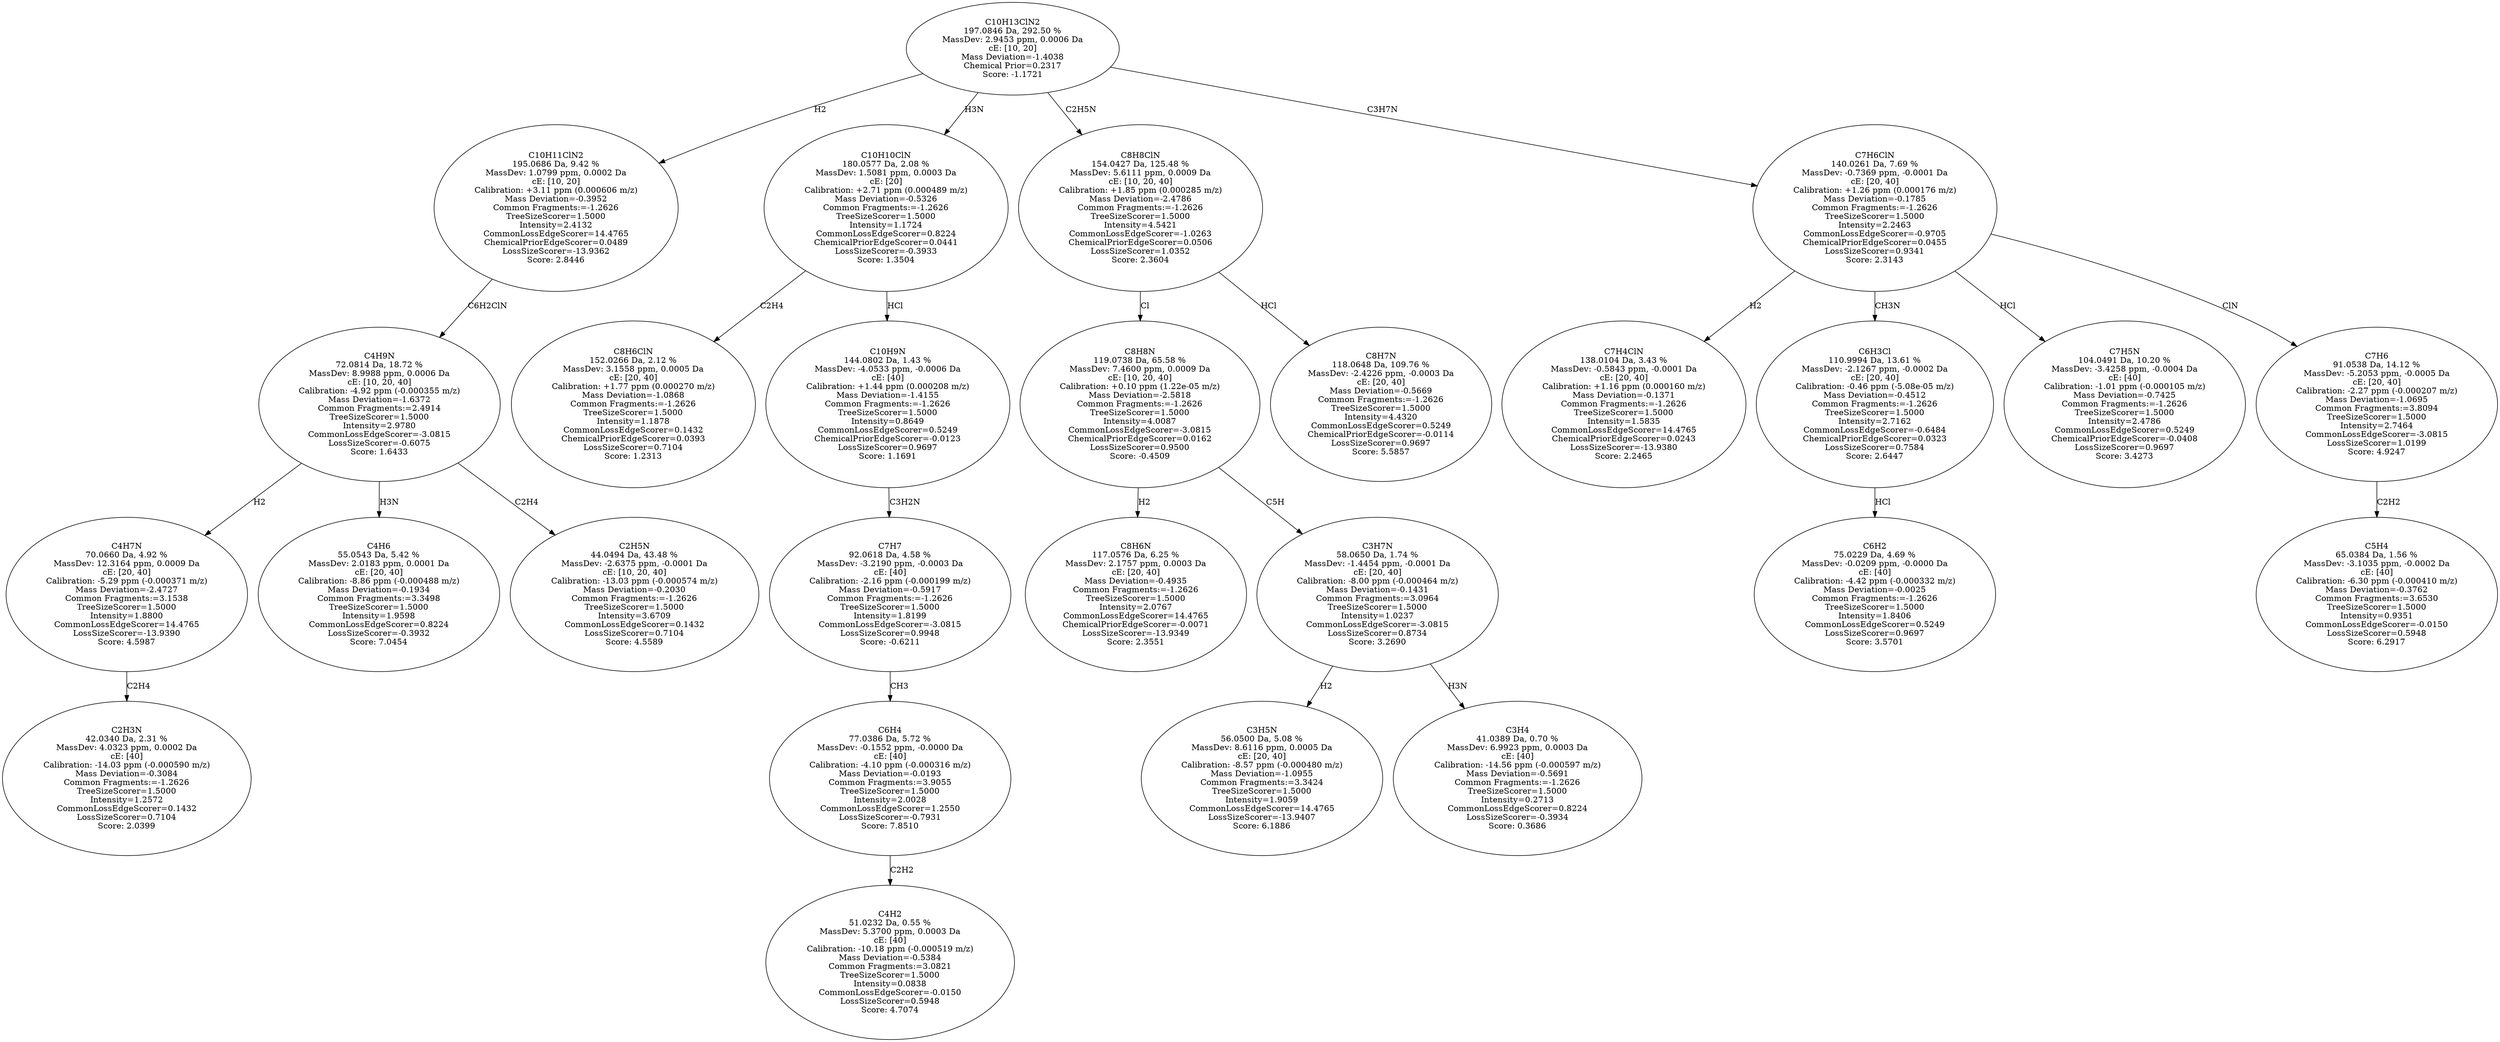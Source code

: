 strict digraph {
v1 [label="C2H3N\n42.0340 Da, 2.31 %\nMassDev: 4.0323 ppm, 0.0002 Da\ncE: [40]\nCalibration: -14.03 ppm (-0.000590 m/z)\nMass Deviation=-0.3084\nCommon Fragments:=-1.2626\nTreeSizeScorer=1.5000\nIntensity=1.2572\nCommonLossEdgeScorer=0.1432\nLossSizeScorer=0.7104\nScore: 2.0399"];
v2 [label="C4H7N\n70.0660 Da, 4.92 %\nMassDev: 12.3164 ppm, 0.0009 Da\ncE: [20, 40]\nCalibration: -5.29 ppm (-0.000371 m/z)\nMass Deviation=-2.4727\nCommon Fragments:=3.1538\nTreeSizeScorer=1.5000\nIntensity=1.8800\nCommonLossEdgeScorer=14.4765\nLossSizeScorer=-13.9390\nScore: 4.5987"];
v3 [label="C4H6\n55.0543 Da, 5.42 %\nMassDev: 2.0183 ppm, 0.0001 Da\ncE: [20, 40]\nCalibration: -8.86 ppm (-0.000488 m/z)\nMass Deviation=-0.1934\nCommon Fragments:=3.3498\nTreeSizeScorer=1.5000\nIntensity=1.9598\nCommonLossEdgeScorer=0.8224\nLossSizeScorer=-0.3932\nScore: 7.0454"];
v4 [label="C2H5N\n44.0494 Da, 43.48 %\nMassDev: -2.6375 ppm, -0.0001 Da\ncE: [10, 20, 40]\nCalibration: -13.03 ppm (-0.000574 m/z)\nMass Deviation=-0.2030\nCommon Fragments:=-1.2626\nTreeSizeScorer=1.5000\nIntensity=3.6709\nCommonLossEdgeScorer=0.1432\nLossSizeScorer=0.7104\nScore: 4.5589"];
v5 [label="C4H9N\n72.0814 Da, 18.72 %\nMassDev: 8.9988 ppm, 0.0006 Da\ncE: [10, 20, 40]\nCalibration: -4.92 ppm (-0.000355 m/z)\nMass Deviation=-1.6372\nCommon Fragments:=2.4914\nTreeSizeScorer=1.5000\nIntensity=2.9780\nCommonLossEdgeScorer=-3.0815\nLossSizeScorer=-0.6075\nScore: 1.6433"];
v6 [label="C10H11ClN2\n195.0686 Da, 9.42 %\nMassDev: 1.0799 ppm, 0.0002 Da\ncE: [10, 20]\nCalibration: +3.11 ppm (0.000606 m/z)\nMass Deviation=-0.3952\nCommon Fragments:=-1.2626\nTreeSizeScorer=1.5000\nIntensity=2.4132\nCommonLossEdgeScorer=14.4765\nChemicalPriorEdgeScorer=0.0489\nLossSizeScorer=-13.9362\nScore: 2.8446"];
v7 [label="C8H6ClN\n152.0266 Da, 2.12 %\nMassDev: 3.1558 ppm, 0.0005 Da\ncE: [20, 40]\nCalibration: +1.77 ppm (0.000270 m/z)\nMass Deviation=-1.0868\nCommon Fragments:=-1.2626\nTreeSizeScorer=1.5000\nIntensity=1.1878\nCommonLossEdgeScorer=0.1432\nChemicalPriorEdgeScorer=0.0393\nLossSizeScorer=0.7104\nScore: 1.2313"];
v8 [label="C4H2\n51.0232 Da, 0.55 %\nMassDev: 5.3700 ppm, 0.0003 Da\ncE: [40]\nCalibration: -10.18 ppm (-0.000519 m/z)\nMass Deviation=-0.5384\nCommon Fragments:=3.0821\nTreeSizeScorer=1.5000\nIntensity=0.0838\nCommonLossEdgeScorer=-0.0150\nLossSizeScorer=0.5948\nScore: 4.7074"];
v9 [label="C6H4\n77.0386 Da, 5.72 %\nMassDev: -0.1552 ppm, -0.0000 Da\ncE: [40]\nCalibration: -4.10 ppm (-0.000316 m/z)\nMass Deviation=-0.0193\nCommon Fragments:=3.9055\nTreeSizeScorer=1.5000\nIntensity=2.0028\nCommonLossEdgeScorer=1.2550\nLossSizeScorer=-0.7931\nScore: 7.8510"];
v10 [label="C7H7\n92.0618 Da, 4.58 %\nMassDev: -3.2190 ppm, -0.0003 Da\ncE: [40]\nCalibration: -2.16 ppm (-0.000199 m/z)\nMass Deviation=-0.5917\nCommon Fragments:=-1.2626\nTreeSizeScorer=1.5000\nIntensity=1.8199\nCommonLossEdgeScorer=-3.0815\nLossSizeScorer=0.9948\nScore: -0.6211"];
v11 [label="C10H9N\n144.0802 Da, 1.43 %\nMassDev: -4.0533 ppm, -0.0006 Da\ncE: [40]\nCalibration: +1.44 ppm (0.000208 m/z)\nMass Deviation=-1.4155\nCommon Fragments:=-1.2626\nTreeSizeScorer=1.5000\nIntensity=0.8649\nCommonLossEdgeScorer=0.5249\nChemicalPriorEdgeScorer=-0.0123\nLossSizeScorer=0.9697\nScore: 1.1691"];
v12 [label="C10H10ClN\n180.0577 Da, 2.08 %\nMassDev: 1.5081 ppm, 0.0003 Da\ncE: [20]\nCalibration: +2.71 ppm (0.000489 m/z)\nMass Deviation=-0.5326\nCommon Fragments:=-1.2626\nTreeSizeScorer=1.5000\nIntensity=1.1724\nCommonLossEdgeScorer=0.8224\nChemicalPriorEdgeScorer=0.0441\nLossSizeScorer=-0.3933\nScore: 1.3504"];
v13 [label="C8H6N\n117.0576 Da, 6.25 %\nMassDev: 2.1757 ppm, 0.0003 Da\ncE: [20, 40]\nMass Deviation=-0.4935\nCommon Fragments:=-1.2626\nTreeSizeScorer=1.5000\nIntensity=2.0767\nCommonLossEdgeScorer=14.4765\nChemicalPriorEdgeScorer=-0.0071\nLossSizeScorer=-13.9349\nScore: 2.3551"];
v14 [label="C3H5N\n56.0500 Da, 5.08 %\nMassDev: 8.6116 ppm, 0.0005 Da\ncE: [20, 40]\nCalibration: -8.57 ppm (-0.000480 m/z)\nMass Deviation=-1.0955\nCommon Fragments:=3.3424\nTreeSizeScorer=1.5000\nIntensity=1.9059\nCommonLossEdgeScorer=14.4765\nLossSizeScorer=-13.9407\nScore: 6.1886"];
v15 [label="C3H4\n41.0389 Da, 0.70 %\nMassDev: 6.9923 ppm, 0.0003 Da\ncE: [40]\nCalibration: -14.56 ppm (-0.000597 m/z)\nMass Deviation=-0.5691\nCommon Fragments:=-1.2626\nTreeSizeScorer=1.5000\nIntensity=0.2713\nCommonLossEdgeScorer=0.8224\nLossSizeScorer=-0.3934\nScore: 0.3686"];
v16 [label="C3H7N\n58.0650 Da, 1.74 %\nMassDev: -1.4454 ppm, -0.0001 Da\ncE: [20, 40]\nCalibration: -8.00 ppm (-0.000464 m/z)\nMass Deviation=-0.1431\nCommon Fragments:=3.0964\nTreeSizeScorer=1.5000\nIntensity=1.0237\nCommonLossEdgeScorer=-3.0815\nLossSizeScorer=0.8734\nScore: 3.2690"];
v17 [label="C8H8N\n119.0738 Da, 65.58 %\nMassDev: 7.4600 ppm, 0.0009 Da\ncE: [10, 20, 40]\nCalibration: +0.10 ppm (1.22e-05 m/z)\nMass Deviation=-2.5818\nCommon Fragments:=-1.2626\nTreeSizeScorer=1.5000\nIntensity=4.0087\nCommonLossEdgeScorer=-3.0815\nChemicalPriorEdgeScorer=0.0162\nLossSizeScorer=0.9500\nScore: -0.4509"];
v18 [label="C8H7N\n118.0648 Da, 109.76 %\nMassDev: -2.4226 ppm, -0.0003 Da\ncE: [20, 40]\nMass Deviation=-0.5669\nCommon Fragments:=-1.2626\nTreeSizeScorer=1.5000\nIntensity=4.4320\nCommonLossEdgeScorer=0.5249\nChemicalPriorEdgeScorer=-0.0114\nLossSizeScorer=0.9697\nScore: 5.5857"];
v19 [label="C8H8ClN\n154.0427 Da, 125.48 %\nMassDev: 5.6111 ppm, 0.0009 Da\ncE: [10, 20, 40]\nCalibration: +1.85 ppm (0.000285 m/z)\nMass Deviation=-2.4786\nCommon Fragments:=-1.2626\nTreeSizeScorer=1.5000\nIntensity=4.5421\nCommonLossEdgeScorer=-1.0263\nChemicalPriorEdgeScorer=0.0506\nLossSizeScorer=1.0352\nScore: 2.3604"];
v20 [label="C7H4ClN\n138.0104 Da, 3.43 %\nMassDev: -0.5843 ppm, -0.0001 Da\ncE: [20, 40]\nCalibration: +1.16 ppm (0.000160 m/z)\nMass Deviation=-0.1371\nCommon Fragments:=-1.2626\nTreeSizeScorer=1.5000\nIntensity=1.5835\nCommonLossEdgeScorer=14.4765\nChemicalPriorEdgeScorer=0.0243\nLossSizeScorer=-13.9380\nScore: 2.2465"];
v21 [label="C6H2\n75.0229 Da, 4.69 %\nMassDev: -0.0209 ppm, -0.0000 Da\ncE: [40]\nCalibration: -4.42 ppm (-0.000332 m/z)\nMass Deviation=-0.0025\nCommon Fragments:=-1.2626\nTreeSizeScorer=1.5000\nIntensity=1.8406\nCommonLossEdgeScorer=0.5249\nLossSizeScorer=0.9697\nScore: 3.5701"];
v22 [label="C6H3Cl\n110.9994 Da, 13.61 %\nMassDev: -2.1267 ppm, -0.0002 Da\ncE: [20, 40]\nCalibration: -0.46 ppm (-5.08e-05 m/z)\nMass Deviation=-0.4512\nCommon Fragments:=-1.2626\nTreeSizeScorer=1.5000\nIntensity=2.7162\nCommonLossEdgeScorer=-0.6484\nChemicalPriorEdgeScorer=0.0323\nLossSizeScorer=0.7584\nScore: 2.6447"];
v23 [label="C7H5N\n104.0491 Da, 10.20 %\nMassDev: -3.4258 ppm, -0.0004 Da\ncE: [40]\nCalibration: -1.01 ppm (-0.000105 m/z)\nMass Deviation=-0.7425\nCommon Fragments:=-1.2626\nTreeSizeScorer=1.5000\nIntensity=2.4786\nCommonLossEdgeScorer=0.5249\nChemicalPriorEdgeScorer=-0.0408\nLossSizeScorer=0.9697\nScore: 3.4273"];
v24 [label="C5H4\n65.0384 Da, 1.56 %\nMassDev: -3.1035 ppm, -0.0002 Da\ncE: [40]\nCalibration: -6.30 ppm (-0.000410 m/z)\nMass Deviation=-0.3762\nCommon Fragments:=3.6530\nTreeSizeScorer=1.5000\nIntensity=0.9351\nCommonLossEdgeScorer=-0.0150\nLossSizeScorer=0.5948\nScore: 6.2917"];
v25 [label="C7H6\n91.0538 Da, 14.12 %\nMassDev: -5.2053 ppm, -0.0005 Da\ncE: [20, 40]\nCalibration: -2.27 ppm (-0.000207 m/z)\nMass Deviation=-1.0695\nCommon Fragments:=3.8094\nTreeSizeScorer=1.5000\nIntensity=2.7464\nCommonLossEdgeScorer=-3.0815\nLossSizeScorer=1.0199\nScore: 4.9247"];
v26 [label="C7H6ClN\n140.0261 Da, 7.69 %\nMassDev: -0.7369 ppm, -0.0001 Da\ncE: [20, 40]\nCalibration: +1.26 ppm (0.000176 m/z)\nMass Deviation=-0.1785\nCommon Fragments:=-1.2626\nTreeSizeScorer=1.5000\nIntensity=2.2463\nCommonLossEdgeScorer=-0.9705\nChemicalPriorEdgeScorer=0.0455\nLossSizeScorer=0.9341\nScore: 2.3143"];
v27 [label="C10H13ClN2\n197.0846 Da, 292.50 %\nMassDev: 2.9453 ppm, 0.0006 Da\ncE: [10, 20]\nMass Deviation=-1.4038\nChemical Prior=0.2317\nScore: -1.1721"];
v2 -> v1 [label="C2H4"];
v5 -> v2 [label="H2"];
v5 -> v3 [label="H3N"];
v5 -> v4 [label="C2H4"];
v6 -> v5 [label="C6H2ClN"];
v27 -> v6 [label="H2"];
v12 -> v7 [label="C2H4"];
v9 -> v8 [label="C2H2"];
v10 -> v9 [label="CH3"];
v11 -> v10 [label="C3H2N"];
v12 -> v11 [label="HCl"];
v27 -> v12 [label="H3N"];
v17 -> v13 [label="H2"];
v16 -> v14 [label="H2"];
v16 -> v15 [label="H3N"];
v17 -> v16 [label="C5H"];
v19 -> v17 [label="Cl"];
v19 -> v18 [label="HCl"];
v27 -> v19 [label="C2H5N"];
v26 -> v20 [label="H2"];
v22 -> v21 [label="HCl"];
v26 -> v22 [label="CH3N"];
v26 -> v23 [label="HCl"];
v25 -> v24 [label="C2H2"];
v26 -> v25 [label="ClN"];
v27 -> v26 [label="C3H7N"];
}